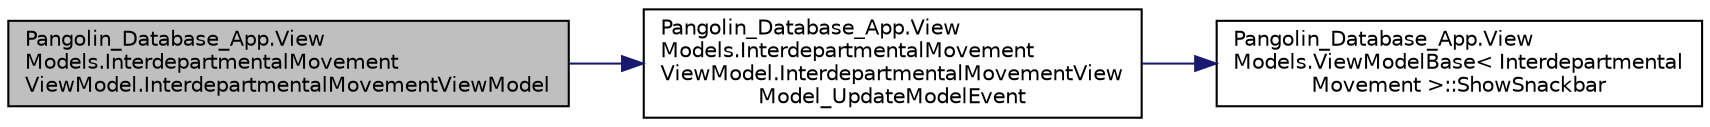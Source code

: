 digraph "Pangolin_Database_App.ViewModels.InterdepartmentalMovementViewModel.InterdepartmentalMovementViewModel"
{
 // LATEX_PDF_SIZE
  edge [fontname="Helvetica",fontsize="10",labelfontname="Helvetica",labelfontsize="10"];
  node [fontname="Helvetica",fontsize="10",shape=record];
  rankdir="LR";
  Node1 [label="Pangolin_Database_App.View\lModels.InterdepartmentalMovement\lViewModel.InterdepartmentalMovementViewModel",height=0.2,width=0.4,color="black", fillcolor="grey75", style="filled", fontcolor="black",tooltip=" "];
  Node1 -> Node2 [color="midnightblue",fontsize="10",style="solid",fontname="Helvetica"];
  Node2 [label="Pangolin_Database_App.View\lModels.InterdepartmentalMovement\lViewModel.InterdepartmentalMovementView\lModel_UpdateModelEvent",height=0.2,width=0.4,color="black", fillcolor="white", style="filled",URL="$class_pangolin___database___app_1_1_view_models_1_1_interdepartmental_movement_view_model.html#a7b904668ba3825362285ce947ee4c3fb",tooltip=" "];
  Node2 -> Node3 [color="midnightblue",fontsize="10",style="solid",fontname="Helvetica"];
  Node3 [label="Pangolin_Database_App.View\lModels.ViewModelBase\< Interdepartmental\lMovement \>::ShowSnackbar",height=0.2,width=0.4,color="black", fillcolor="white", style="filled",URL="$class_pangolin___database___app_1_1_view_models_1_1_view_model_base.html#a6d87a9a8af52fb8f2dc3287a6ce314f6",tooltip="Shows snackbar with a message"];
}
